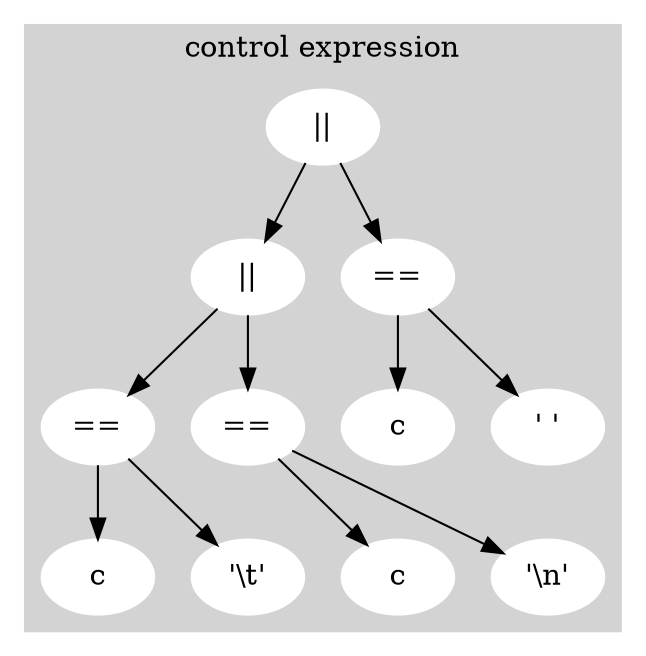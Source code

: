 digraph counter{

subgraph cluster{

    style=filled;
    color=lightgrey;
    node [style=filled,color=white];

    1[label = <||>];
    1->{2, a};
    
    2[label = <||>];
    2->{g, d};

    a[label = <==> ];
    a -> {c0,b};
    c0[label = <c>];
    b[label = <' '> ];

    d[label = <==>];
    d-> {e, f};
    e[label = <c>];
    f[label = <'\n'>];

    g[label = <==>];
    g->{h, i};
    h[label = <c>];
    i[label = <'\t'>];

    label = "control expression";
  }

}